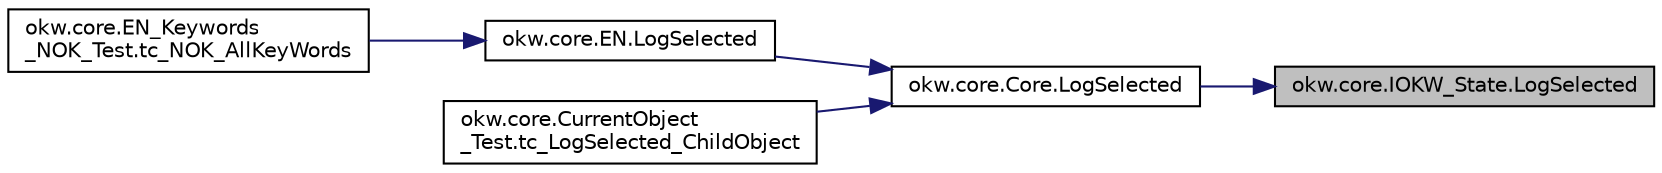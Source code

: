 digraph "okw.core.IOKW_State.LogSelected"
{
 // INTERACTIVE_SVG=YES
 // LATEX_PDF_SIZE
  edge [fontname="Helvetica",fontsize="10",labelfontname="Helvetica",labelfontsize="10"];
  node [fontname="Helvetica",fontsize="10",shape=record];
  rankdir="RL";
  Node1161 [label="okw.core.IOKW_State.LogSelected",height=0.2,width=0.4,color="black", fillcolor="grey75", style="filled", fontcolor="black",tooltip="Dokumentiert den markierten Text des gegebenen Objekts."];
  Node1161 -> Node1162 [dir="back",color="midnightblue",fontsize="10",style="solid",fontname="Helvetica"];
  Node1162 [label="okw.core.Core.LogSelected",height=0.2,width=0.4,color="black", fillcolor="white", style="filled",URL="$classokw_1_1core_1_1_core.html#a7d2e15f017823e0df6c45fe7fe8251c0",tooltip="Dokumentiert den markierten Text des gegebenen Objekts."];
  Node1162 -> Node1163 [dir="back",color="midnightblue",fontsize="10",style="solid",fontname="Helvetica"];
  Node1163 [label="okw.core.EN.LogSelected",height=0.2,width=0.4,color="black", fillcolor="white", style="filled",URL="$classokw_1_1core_1_1_e_n.html#a7c5b0f0e1a534035090bdd7c523d1486",tooltip="Dokumentiert den markierten Text des gegebenen Objekts."];
  Node1163 -> Node1164 [dir="back",color="midnightblue",fontsize="10",style="solid",fontname="Helvetica"];
  Node1164 [label="okw.core.EN_Keywords\l_NOK_Test.tc_NOK_AllKeyWords",height=0.2,width=0.4,color="black", fillcolor="white", style="filled",URL="$classokw_1_1core_1_1_e_n___keywords___n_o_k___test.html#a81a960a2341dfb0e27da7871291c84dc",tooltip="Prüft methoden aufruf für einen einfachen Click."];
  Node1162 -> Node1165 [dir="back",color="midnightblue",fontsize="10",style="solid",fontname="Helvetica"];
  Node1165 [label="okw.core.CurrentObject\l_Test.tc_LogSelected_ChildObject",height=0.2,width=0.4,color="black", fillcolor="white", style="filled",URL="$classokw_1_1core_1_1_current_object___test.html#a8a0a39a42dd658626726e6b996fa0d10",tooltip="Testziel: Prüft den Aufruf der Methode LogCaption( \"FN\" ) im ChildObject."];
}
